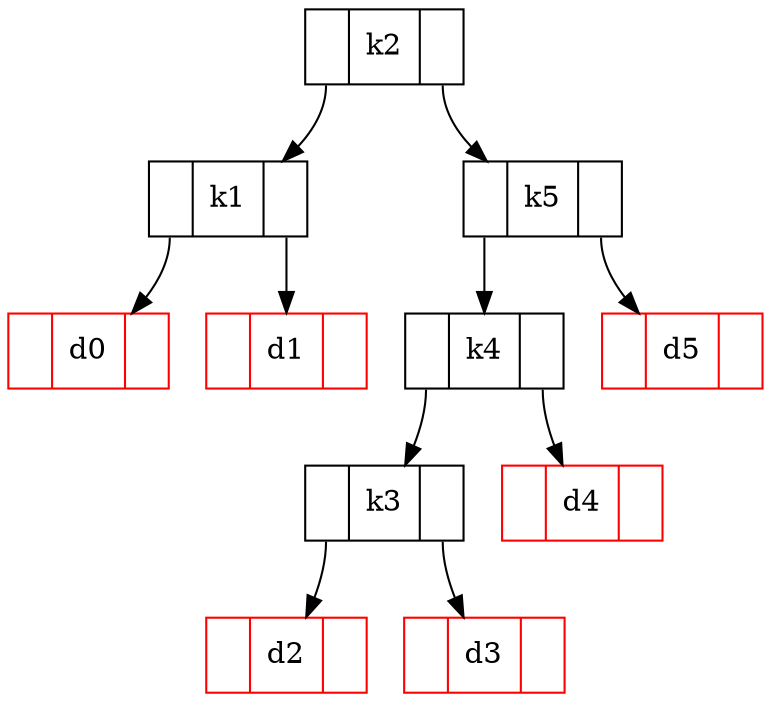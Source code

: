 digraph {
	node [shape = record];
	0 [label = "<0>  |<1>k2|<2>  "];
	0: 0 -> 1;
	1 [label = "<0>  |<1>k1|<2>  "];
	1: 0 -> 2;
	2 [label = "<0>  |<1>d0|<2>  ",color=Red];
	1: 2 -> 3;
	3 [label = "<0>  |<1>d1|<2>  ",color=Red];
	0: 2 -> 4;
	4 [label = "<0>  |<1>k5|<2>  "];
	4: 0 -> 5;
	5 [label = "<0>  |<1>k4|<2>  "];
	5: 0 -> 6;
	6 [label = "<0>  |<1>k3|<2>  "];
	6: 0 -> 7;
	7 [label = "<0>  |<1>d2|<2>  ",color=Red];
	6: 2 -> 8;
	8 [label = "<0>  |<1>d3|<2>  ",color=Red];
	5: 2 -> 9;
	9 [label = "<0>  |<1>d4|<2>  ",color=Red];
	4: 2 -> 10;
	10 [label = "<0>  |<1>d5|<2>  ",color=Red];
}
